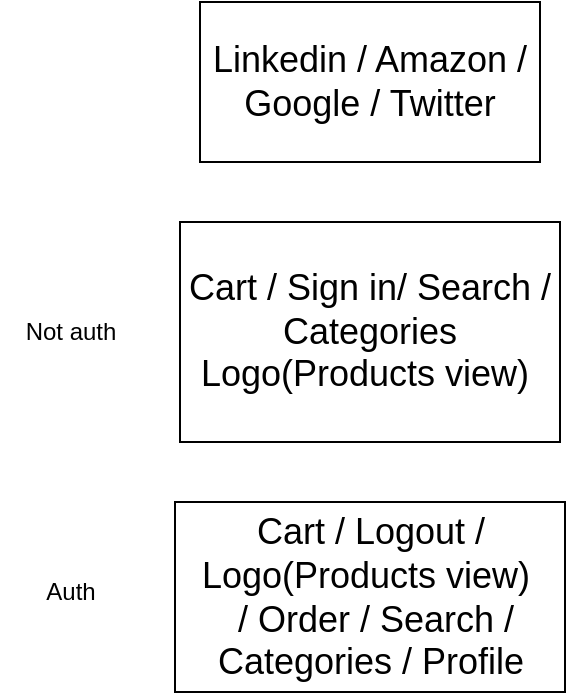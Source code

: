 <mxfile version="22.0.8" type="github">
  <diagram name="Page-1" id="yuQ4J0gb9cWEo__LiXOl">
    <mxGraphModel dx="1050" dy="574" grid="1" gridSize="10" guides="1" tooltips="1" connect="1" arrows="1" fold="1" page="1" pageScale="1" pageWidth="850" pageHeight="1100" math="0" shadow="0">
      <root>
        <mxCell id="0" />
        <mxCell id="1" parent="0" />
        <mxCell id="khv508dFmr96bfCfIrHY-1" value="&lt;font style=&quot;font-size: 18px;&quot;&gt;Linkedin / Amazon / Google / Twitter&lt;/font&gt;" style="whiteSpace=wrap;html=1;" parent="1" vertex="1">
          <mxGeometry x="310" y="50" width="170" height="80" as="geometry" />
        </mxCell>
        <mxCell id="NmUVi_4-XdjVfTqIXFmS-1" value="&lt;font style=&quot;font-size: 18px;&quot;&gt;Cart / Sign in/ Search / Categories Logo(Products view)&amp;nbsp;&lt;/font&gt;" style="whiteSpace=wrap;html=1;" vertex="1" parent="1">
          <mxGeometry x="300" y="160" width="190" height="110" as="geometry" />
        </mxCell>
        <mxCell id="NmUVi_4-XdjVfTqIXFmS-2" value="Not auth" style="text;html=1;align=center;verticalAlign=middle;resizable=0;points=[];autosize=1;strokeColor=none;fillColor=none;" vertex="1" parent="1">
          <mxGeometry x="210" y="200" width="70" height="30" as="geometry" />
        </mxCell>
        <mxCell id="NmUVi_4-XdjVfTqIXFmS-3" value="&lt;font style=&quot;font-size: 18px;&quot;&gt;Cart / Logout / Logo(Products view)&amp;nbsp;&lt;br&gt;&amp;nbsp;/ Order / Search / Categories / Profile&lt;/font&gt;" style="whiteSpace=wrap;html=1;" vertex="1" parent="1">
          <mxGeometry x="297.5" y="300" width="195" height="95" as="geometry" />
        </mxCell>
        <mxCell id="NmUVi_4-XdjVfTqIXFmS-4" value="Auth" style="text;html=1;align=center;verticalAlign=middle;resizable=0;points=[];autosize=1;strokeColor=none;fillColor=none;" vertex="1" parent="1">
          <mxGeometry x="220" y="330" width="50" height="30" as="geometry" />
        </mxCell>
      </root>
    </mxGraphModel>
  </diagram>
</mxfile>
